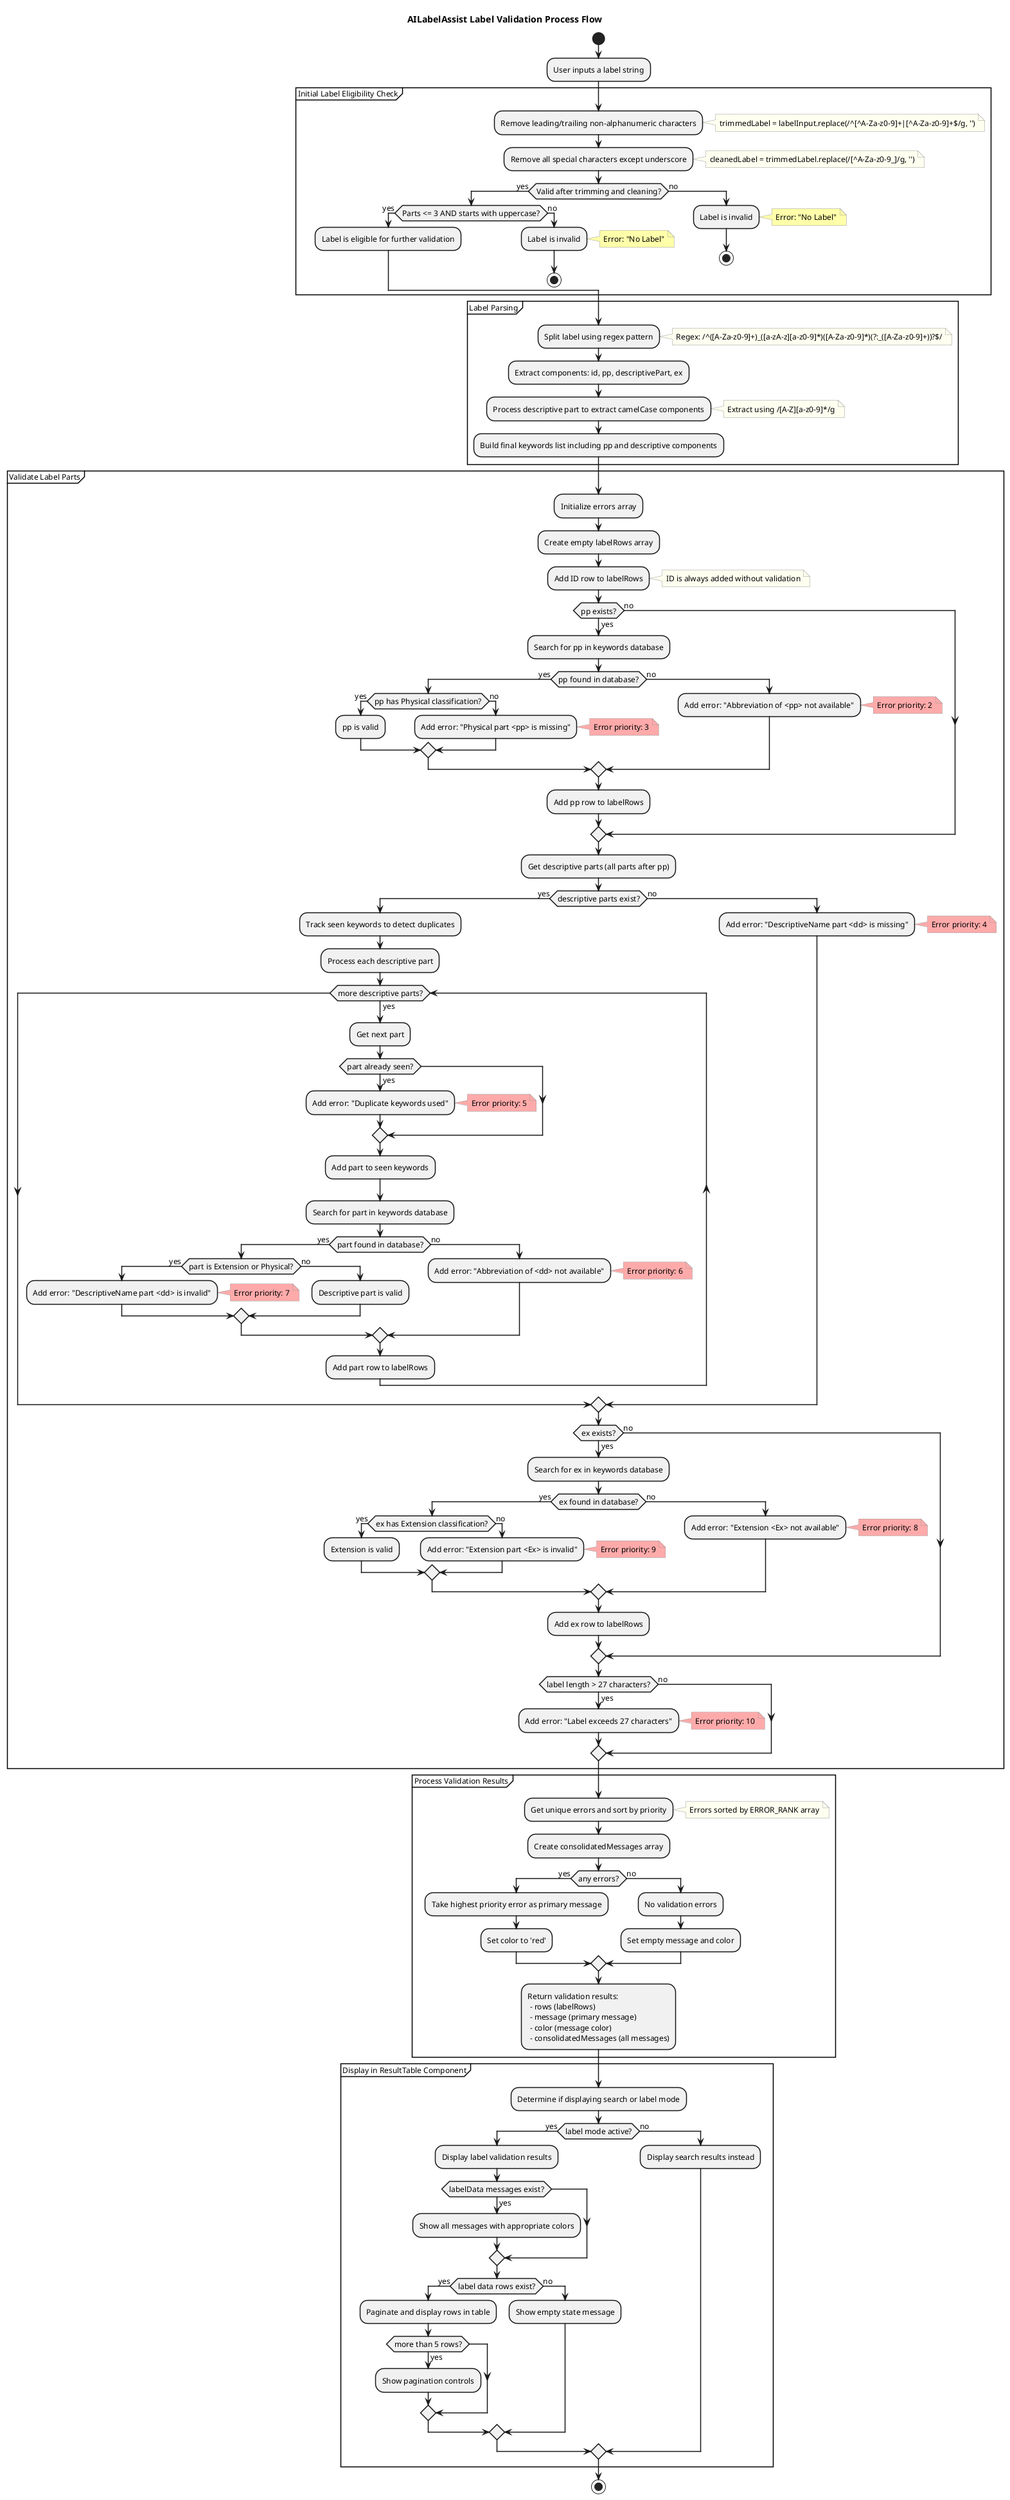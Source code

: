 @startuml Label Validation Flow

skinparam DefaultFontName Arial
skinparam DefaultFontSize 12
skinparam ArrowThickness 1.5
skinparam ActorBorderThickness 1.5
skinparam PartitionBorderThickness 1.5
skinparam PackageBorderThickness 1.5
skinparam ActivityBorderThickness 1.5
skinparam ActivityDiamondBorderThickness 1.5
skinparam NoteBackgroundColor #FFFFF0
skinparam NoteBorderColor #999999

title AILabelAssist Label Validation Process Flow

' Define the colors
!define RED #FFAAAA
!define ORANGE #FFDAAA
!define GREEN #AAFFAA
!define BLUE #AAAAFF
!define YELLOW #FFFFAA
!define PURPLE #FFAAFF
!define GRAY #EEEEEE

start

:User inputs a label string;

partition "Initial Label Eligibility Check" {
  :Remove leading/trailing non-alphanumeric characters;
  note right: trimmedLabel = labelInput.replace(/^[^A-Za-z0-9]+|[^A-Za-z0-9]+$/g, '')

  :Remove all special characters except underscore;
  note right: cleanedLabel = trimmedLabel.replace(/[^A-Za-z0-9_]/g, '')

  if (Valid after trimming and cleaning?) then (yes)
    if (Parts <= 3 AND starts with uppercase?) then (yes)
      :Label is eligible for further validation;
    else (no)
      :Label is invalid;
      note right YELLOW: Error: "No Label"
      stop
    endif
  else (no)
    :Label is invalid;
    note right YELLOW: Error: "No Label"
    stop
  endif
}

partition "Label Parsing" {
  :Split label using regex pattern;
  note right: Regex: /^([A-Za-z0-9]+)_([a-zA-z][a-z0-9]*)([A-Za-z0-9]*)(?:_([A-Za-z0-9]+))?$/
  
  :Extract components: id, pp, descriptivePart, ex;
  
  :Process descriptive part to extract camelCase components;
  note right: Extract using /[A-Z][a-z0-9]*/g
  
  :Build final keywords list including pp and descriptive components;
}

partition "Validate Label Parts" {
  :Initialize errors array;
  :Create empty labelRows array;
  
  ' ID Section
  :Add ID row to labelRows;
  note right: ID is always added without validation
  
  ' PP Section
  if (pp exists?) then (yes)
    :Search for pp in keywords database;
    if (pp found in database?) then (yes)
      if (pp has Physical classification?) then (yes)
        :pp is valid;
      else (no)
        :Add error: "Physical part <pp> is missing";
        note right RED: Error priority: 3
      endif
    else (no)
      :Add error: "Abbreviation of <pp> not available";
      note right RED: Error priority: 2
    endif
    :Add pp row to labelRows;
  else (no)
    ' No pp validation needed
  endif
  
  ' Descriptive Parts Section
  :Get descriptive parts (all parts after pp);
  
  if (descriptive parts exist?) then (yes)
    :Track seen keywords to detect duplicates;
    
    :Process each descriptive part;
    while (more descriptive parts?) is (yes)
      :Get next part;
      
      if (part already seen?) then (yes)
        :Add error: "Duplicate keywords used";
        note right RED: Error priority: 5
      endif
      
      :Add part to seen keywords;
      
      :Search for part in keywords database;
      if (part found in database?) then (yes)
        if (part is Extension or Physical?) then (yes)
          :Add error: "DescriptiveName part <dd> is invalid";
          note right RED: Error priority: 7
        else (no)
          :Descriptive part is valid;
        endif
      else (no)
        :Add error: "Abbreviation of <dd> not available";
        note right RED: Error priority: 6
      endif
      
      :Add part row to labelRows;
    endwhile
  else (no)
    :Add error: "DescriptiveName part <dd> is missing";
    note right RED: Error priority: 4
  endif
  
  ' Extension Section
  if (ex exists?) then (yes)
    :Search for ex in keywords database;
    if (ex found in database?) then (yes)
      if (ex has Extension classification?) then (yes)
        :Extension is valid;
      else (no)
        :Add error: "Extension part <Ex> is invalid";
        note right RED: Error priority: 9
      endif
    else (no)
      :Add error: "Extension <Ex> not available";
      note right RED: Error priority: 8
    endif
    :Add ex row to labelRows;
  else (no)
    ' No ex validation needed
  endif
  
  ' Length Check
  if (label length > 27 characters?) then (yes)
    :Add error: "Label exceeds 27 characters";
    note right RED: Error priority: 10
  else (no)
    ' Label length is valid
  endif
}

partition "Process Validation Results" {
  :Get unique errors and sort by priority;
  note right: Errors sorted by ERROR_RANK array
  
  :Create consolidatedMessages array;
  
  if (any errors?) then (yes)
    :Take highest priority error as primary message;
    :Set color to 'red';
  else (no)
    :No validation errors;
    :Set empty message and color;
  endif
  
  :Return validation results:
   - rows (labelRows)
   - message (primary message)
   - color (message color)
   - consolidatedMessages (all messages);
}

partition "Display in ResultTable Component" {
  :Determine if displaying search or label mode;
  
  if (label mode active?) then (yes)
    :Display label validation results;
    if (labelData messages exist?) then (yes)
      :Show all messages with appropriate colors;
    endif
    
    if (label data rows exist?) then (yes)
      :Paginate and display rows in table;
      if (more than 5 rows?) then (yes)
        :Show pagination controls;
      endif
    else (no)
      :Show empty state message;
    endif
  else (no)
    :Display search results instead;
  endif
}

stop

@enduml

